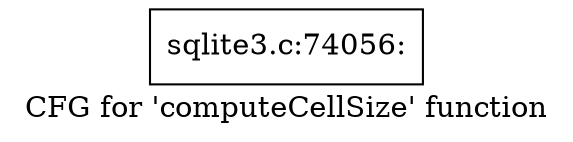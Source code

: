 digraph "CFG for 'computeCellSize' function" {
	label="CFG for 'computeCellSize' function";

	Node0x55c0f5a3a810 [shape=record,label="{sqlite3.c:74056:}"];
}
